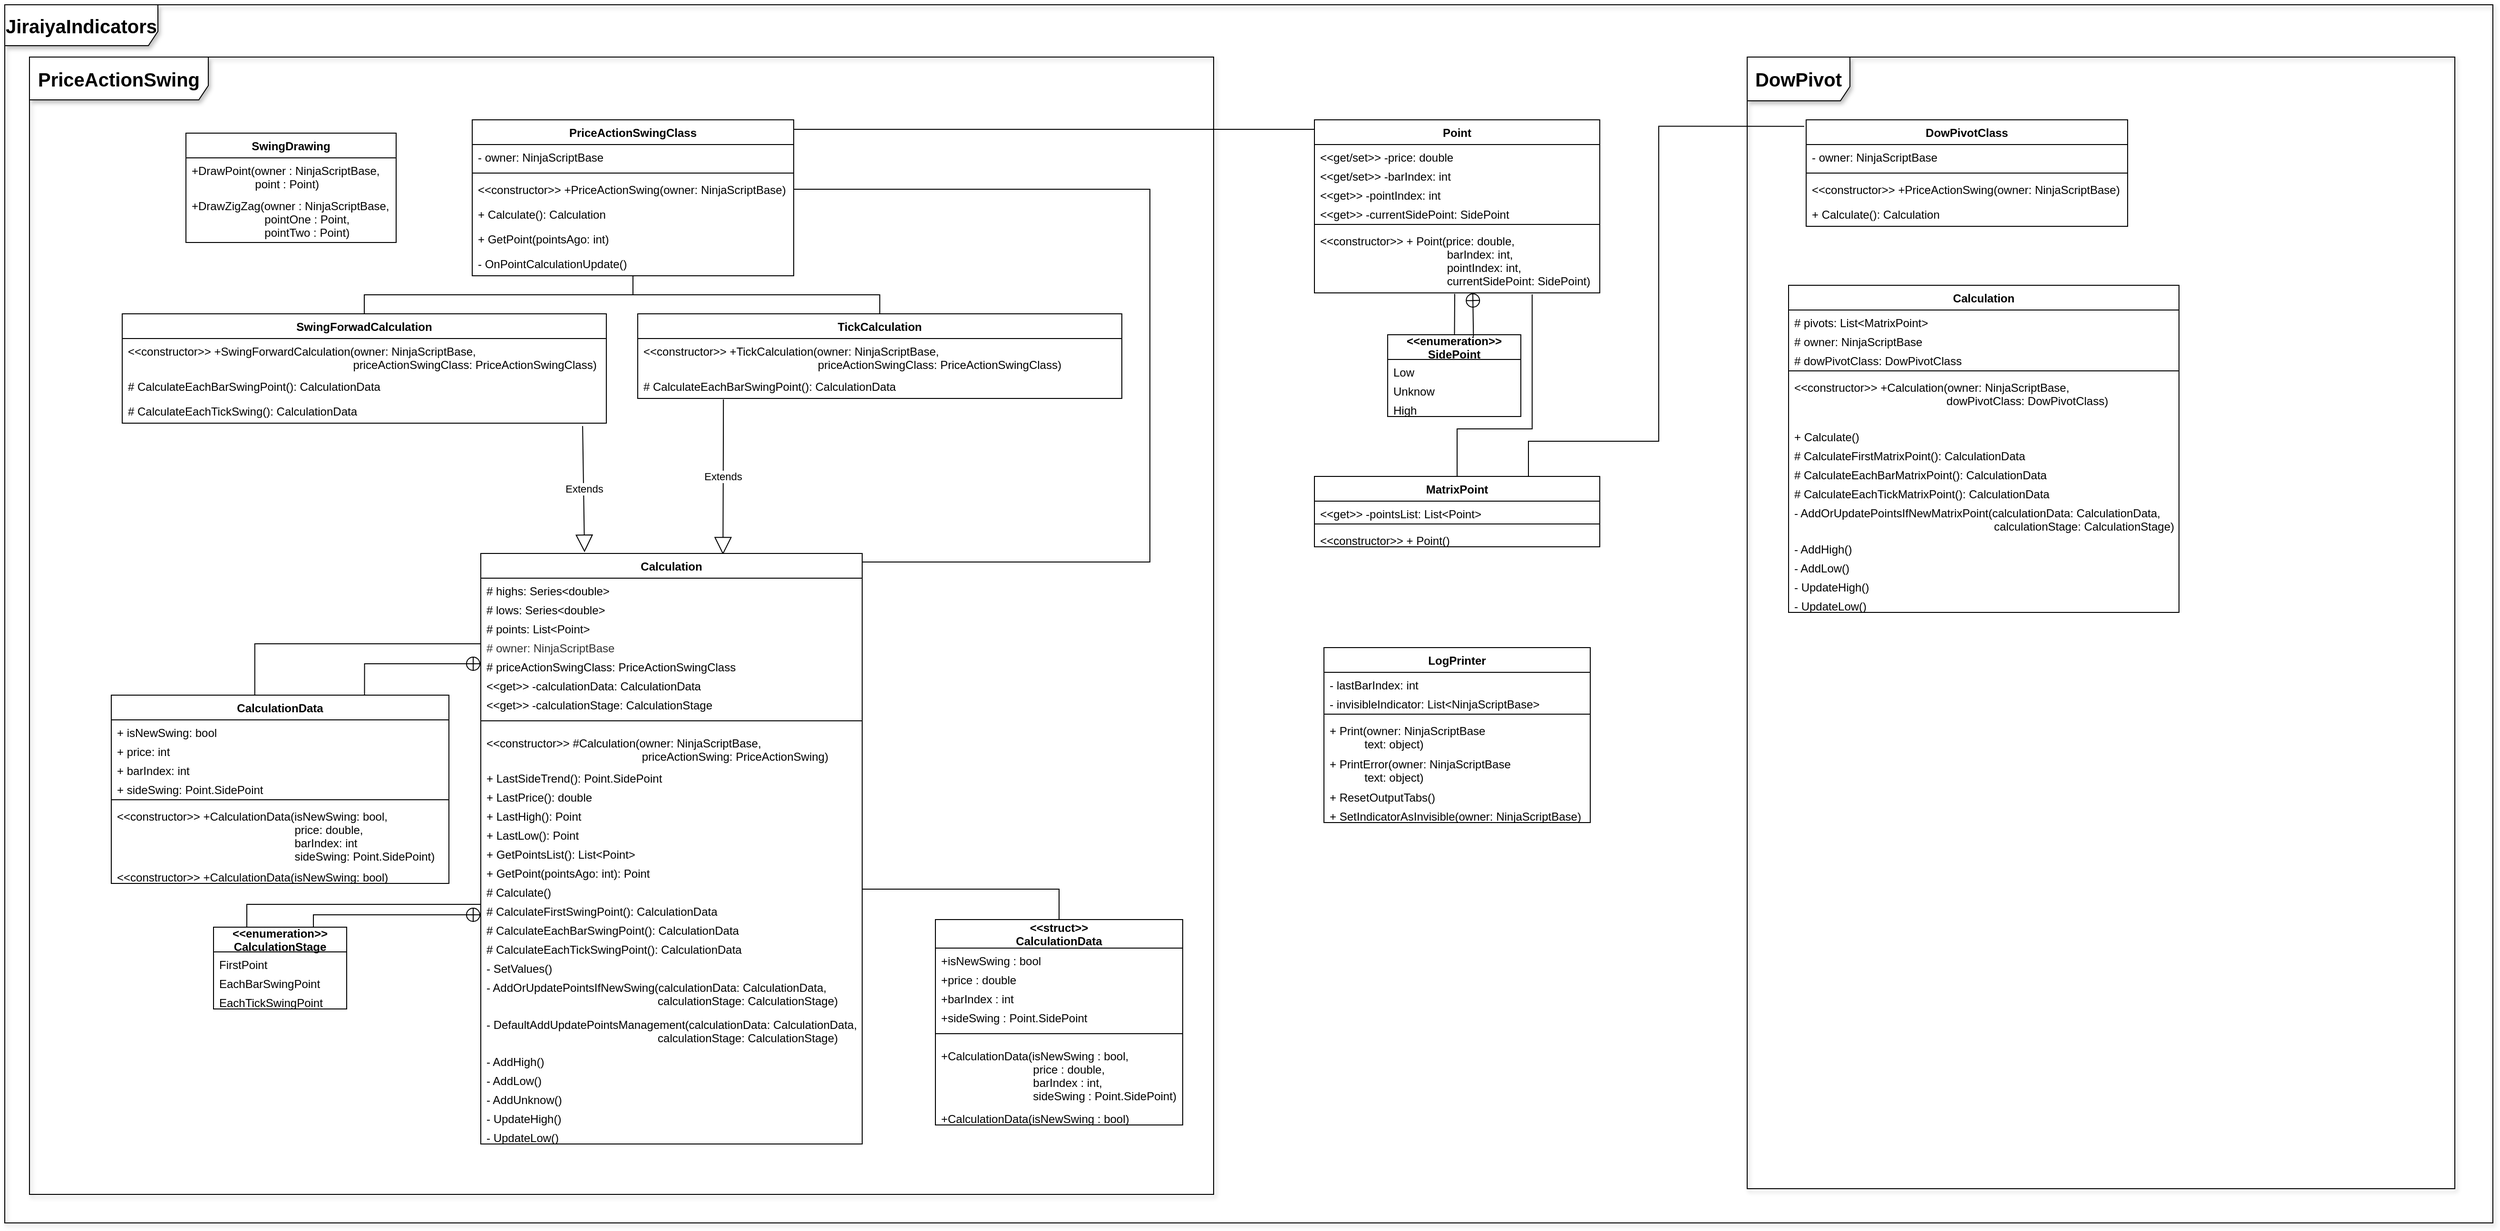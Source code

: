 <mxfile version="12.9.6" type="github">
  <diagram id="Fy2HfYQQaQ6EMwLZordq" name="Page-1">
    <mxGraphModel dx="1822" dy="1162" grid="0" gridSize="10" guides="1" tooltips="1" connect="1" arrows="1" fold="1" page="0" pageScale="1" pageWidth="1654" pageHeight="1169" background="none" math="0" shadow="0">
      <root>
        <mxCell id="0" />
        <mxCell id="1" parent="0" />
        <mxCell id="uoMERZnr7zpO_wiibmVZ-2" value="&lt;font style=&quot;font-size: 20px&quot;&gt;JiraiyaIndicators&lt;/font&gt;" style="shape=umlFrame;whiteSpace=wrap;html=1;startSize=30;width=161;height=43;fontStyle=1;treeFolding=0;shadow=1;" parent="1" vertex="1">
          <mxGeometry x="-276" y="-12" width="2616" height="1281" as="geometry" />
        </mxCell>
        <mxCell id="O_61zwk5EEJ6vkBen8N2-33" value="&lt;font style=&quot;font-size: 20px&quot;&gt;&lt;b&gt;DowPivot&lt;/b&gt;&lt;/font&gt;" style="shape=umlFrame;whiteSpace=wrap;html=1;startSize=30;width=108;height=46;shadow=1;" parent="1" vertex="1">
          <mxGeometry x="1556" y="43" width="744" height="1190" as="geometry" />
        </mxCell>
        <mxCell id="uoMERZnr7zpO_wiibmVZ-1" value="&lt;font style=&quot;font-size: 20px&quot;&gt;&lt;b&gt;PriceActionSwing&lt;/b&gt;&lt;/font&gt;" style="shape=umlFrame;whiteSpace=wrap;html=1;startSize=30;width=188;height=45;strokeWidth=1;shadow=1;" parent="1" vertex="1">
          <mxGeometry x="-250" y="43" width="1245" height="1196" as="geometry" />
        </mxCell>
        <mxCell id="oVfhNXQn3vao5zob85Lq-34" value="" style="rounded=0;orthogonalLoop=1;jettySize=auto;html=1;fontSize=12;endArrow=none;endFill=0;" parent="1" target="7CBWycC-ObVPVQWf6ARU-30" edge="1">
          <mxGeometry relative="1" as="geometry">
            <mxPoint x="1249.52" y="332.032" as="targetPoint" />
            <mxPoint x="1248.5" y="292" as="sourcePoint" />
          </mxGeometry>
        </mxCell>
        <mxCell id="SqsRjnLHIsqS0qZh4drD-19" style="edgeStyle=orthogonalEdgeStyle;rounded=0;orthogonalLoop=1;jettySize=auto;html=1;endArrow=none;endFill=0;" parent="1" source="oVfhNXQn3vao5zob85Lq-77" target="SqsRjnLHIsqS0qZh4drD-10" edge="1">
          <mxGeometry relative="1" as="geometry" />
        </mxCell>
        <mxCell id="SqsRjnLHIsqS0qZh4drD-20" style="edgeStyle=orthogonalEdgeStyle;rounded=0;orthogonalLoop=1;jettySize=auto;html=1;endArrow=none;endFill=0;" parent="1" source="oVfhNXQn3vao5zob85Lq-77" target="SqsRjnLHIsqS0qZh4drD-1" edge="1">
          <mxGeometry relative="1" as="geometry" />
        </mxCell>
        <mxCell id="SqsRjnLHIsqS0qZh4drD-30" style="edgeStyle=orthogonalEdgeStyle;rounded=0;orthogonalLoop=1;jettySize=auto;html=1;entryX=0.25;entryY=0;entryDx=0;entryDy=0;endArrow=none;endFill=0;" parent="1" source="7CBWycC-ObVPVQWf6ARU-38" target="oVfhNXQn3vao5zob85Lq-16" edge="1">
          <mxGeometry relative="1" as="geometry">
            <mxPoint x="352" y="1031" as="targetPoint" />
            <Array as="points">
              <mxPoint x="-21" y="934" />
            </Array>
          </mxGeometry>
        </mxCell>
        <mxCell id="SqsRjnLHIsqS0qZh4drD-32" style="edgeStyle=orthogonalEdgeStyle;rounded=0;orthogonalLoop=1;jettySize=auto;html=1;entryX=0.425;entryY=-0.001;entryDx=0;entryDy=0;entryPerimeter=0;endArrow=none;endFill=0;" parent="1" source="7CBWycC-ObVPVQWf6ARU-38" target="oVfhNXQn3vao5zob85Lq-21" edge="1">
          <mxGeometry relative="1" as="geometry">
            <Array as="points">
              <mxPoint x="-13" y="660" />
            </Array>
          </mxGeometry>
        </mxCell>
        <mxCell id="fPNTmjn9pd60Ij1Y-FJk-20" style="edgeStyle=orthogonalEdgeStyle;rounded=0;orthogonalLoop=1;jettySize=auto;html=1;exitX=0.75;exitY=0;exitDx=0;exitDy=0;entryX=1;entryY=0.5;entryDx=0;entryDy=0;startSize=30;endArrow=none;endFill=0;" parent="1" source="7CBWycC-ObVPVQWf6ARU-38" target="oVfhNXQn3vao5zob85Lq-80" edge="1">
          <mxGeometry relative="1" as="geometry">
            <Array as="points">
              <mxPoint x="525" y="574" />
              <mxPoint x="928" y="574" />
              <mxPoint x="928" y="182" />
            </Array>
          </mxGeometry>
        </mxCell>
        <mxCell id="fPNTmjn9pd60Ij1Y-FJk-3" style="edgeStyle=orthogonalEdgeStyle;rounded=0;orthogonalLoop=1;jettySize=auto;html=1;exitX=0.75;exitY=0;exitDx=0;exitDy=0;endArrow=circlePlus;endFill=0;" parent="1" source="oVfhNXQn3vao5zob85Lq-16" target="7CBWycC-ObVPVQWf6ARU-38" edge="1">
          <mxGeometry relative="1" as="geometry">
            <Array as="points">
              <mxPoint x="49" y="945" />
            </Array>
          </mxGeometry>
        </mxCell>
        <mxCell id="SqsRjnLHIsqS0qZh4drD-40" value="Extends" style="endArrow=block;endSize=16;endFill=0;html=1;entryX=0.272;entryY=-0.002;entryDx=0;entryDy=0;entryPerimeter=0;exitX=0.951;exitY=1.115;exitDx=0;exitDy=0;exitPerimeter=0;" parent="1" source="SqsRjnLHIsqS0qZh4drD-5" target="7CBWycC-ObVPVQWf6ARU-38" edge="1">
          <mxGeometry width="160" relative="1" as="geometry">
            <mxPoint x="301.5" y="421" as="sourcePoint" />
            <mxPoint x="461.5" y="421" as="targetPoint" />
            <Array as="points" />
          </mxGeometry>
        </mxCell>
        <mxCell id="SqsRjnLHIsqS0qZh4drD-41" value="Extends" style="endArrow=block;endSize=16;endFill=0;html=1;entryX=0.635;entryY=0.002;entryDx=0;entryDy=0;entryPerimeter=0;exitX=0.177;exitY=1.038;exitDx=0;exitDy=0;exitPerimeter=0;" parent="1" source="SqsRjnLHIsqS0qZh4drD-12" target="7CBWycC-ObVPVQWf6ARU-38" edge="1">
          <mxGeometry width="160" relative="1" as="geometry">
            <mxPoint x="479.5" y="418" as="sourcePoint" />
            <mxPoint x="462.5" y="539.912" as="targetPoint" />
            <Array as="points">
              <mxPoint x="479.5" y="448" />
            </Array>
          </mxGeometry>
        </mxCell>
        <mxCell id="fPNTmjn9pd60Ij1Y-FJk-2" style="edgeStyle=none;rounded=0;orthogonalLoop=1;jettySize=auto;html=1;endArrow=circlePlus;endFill=0;exitX=0.644;exitY=0.02;exitDx=0;exitDy=0;exitPerimeter=0;" parent="1" source="7CBWycC-ObVPVQWf6ARU-30" edge="1">
          <mxGeometry relative="1" as="geometry">
            <mxPoint x="1268.56" y="331" as="sourcePoint" />
            <mxPoint x="1267.5" y="291" as="targetPoint" />
            <Array as="points" />
          </mxGeometry>
        </mxCell>
        <mxCell id="7CBWycC-ObVPVQWf6ARU-30" value="&lt;&lt;enumeration&gt;&gt;&#xa;SidePoint" style="swimlane;fontStyle=1;childLayout=stackLayout;horizontal=1;startSize=26;fillColor=none;horizontalStack=0;resizeParent=1;resizeParentMax=0;resizeLast=0;collapsible=1;marginBottom=0;fontSize=12;" parent="1" vertex="1">
          <mxGeometry x="1178" y="335" width="140" height="86" as="geometry" />
        </mxCell>
        <mxCell id="7CBWycC-ObVPVQWf6ARU-32" value="Low" style="text;strokeColor=none;fillColor=none;align=left;verticalAlign=top;spacingLeft=4;spacingRight=4;overflow=hidden;rotatable=0;points=[[0,0.5],[1,0.5]];portConstraint=eastwest;" parent="7CBWycC-ObVPVQWf6ARU-30" vertex="1">
          <mxGeometry y="26" width="140" height="20" as="geometry" />
        </mxCell>
        <mxCell id="7CBWycC-ObVPVQWf6ARU-33" value="Unknow" style="text;strokeColor=none;fillColor=none;align=left;verticalAlign=top;spacingLeft=4;spacingRight=4;overflow=hidden;rotatable=0;points=[[0,0.5],[1,0.5]];portConstraint=eastwest;" parent="7CBWycC-ObVPVQWf6ARU-30" vertex="1">
          <mxGeometry y="46" width="140" height="20" as="geometry" />
        </mxCell>
        <mxCell id="7CBWycC-ObVPVQWf6ARU-31" value="High" style="text;strokeColor=none;fillColor=none;align=left;verticalAlign=top;spacingLeft=4;spacingRight=4;overflow=hidden;rotatable=0;points=[[0,0.5],[1,0.5]];portConstraint=eastwest;" parent="7CBWycC-ObVPVQWf6ARU-30" vertex="1">
          <mxGeometry y="66" width="140" height="20" as="geometry" />
        </mxCell>
        <mxCell id="7CBWycC-ObVPVQWf6ARU-15" value="Point" style="swimlane;fontStyle=1;childLayout=stackLayout;horizontal=1;startSize=26;fillColor=none;horizontalStack=0;resizeParent=1;resizeParentMax=0;resizeLast=0;collapsible=1;marginBottom=0;fontSize=12;" parent="1" vertex="1">
          <mxGeometry x="1101" y="109" width="300" height="182" as="geometry" />
        </mxCell>
        <mxCell id="7CBWycC-ObVPVQWf6ARU-16" value="&lt;&lt;get/set&gt;&gt; -price: double" style="text;strokeColor=none;fillColor=none;align=left;verticalAlign=top;spacingLeft=4;spacingRight=4;overflow=hidden;rotatable=0;points=[[0,0.5],[1,0.5]];portConstraint=eastwest;" parent="7CBWycC-ObVPVQWf6ARU-15" vertex="1">
          <mxGeometry y="26" width="300" height="20" as="geometry" />
        </mxCell>
        <mxCell id="7CBWycC-ObVPVQWf6ARU-19" value="&lt;&lt;get/set&gt;&gt; -barIndex: int" style="text;strokeColor=none;fillColor=none;align=left;verticalAlign=top;spacingLeft=4;spacingRight=4;overflow=hidden;rotatable=0;points=[[0,0.5],[1,0.5]];portConstraint=eastwest;" parent="7CBWycC-ObVPVQWf6ARU-15" vertex="1">
          <mxGeometry y="46" width="300" height="20" as="geometry" />
        </mxCell>
        <mxCell id="7CBWycC-ObVPVQWf6ARU-20" value="&lt;&lt;get&gt;&gt; -pointIndex: int" style="text;strokeColor=none;fillColor=none;align=left;verticalAlign=top;spacingLeft=4;spacingRight=4;overflow=hidden;rotatable=0;points=[[0,0.5],[1,0.5]];portConstraint=eastwest;" parent="7CBWycC-ObVPVQWf6ARU-15" vertex="1">
          <mxGeometry y="66" width="300" height="20" as="geometry" />
        </mxCell>
        <mxCell id="7CBWycC-ObVPVQWf6ARU-21" value="&lt;&lt;get&gt;&gt; -currentSidePoint: SidePoint" style="text;strokeColor=none;fillColor=none;align=left;verticalAlign=top;spacingLeft=4;spacingRight=4;overflow=hidden;rotatable=0;points=[[0,0.5],[1,0.5]];portConstraint=eastwest;" parent="7CBWycC-ObVPVQWf6ARU-15" vertex="1">
          <mxGeometry y="86" width="300" height="20" as="geometry" />
        </mxCell>
        <mxCell id="7CBWycC-ObVPVQWf6ARU-24" value="" style="line;strokeWidth=1;fillColor=none;align=left;verticalAlign=middle;spacingTop=-1;spacingLeft=3;spacingRight=3;rotatable=0;labelPosition=right;points=[];portConstraint=eastwest;fontSize=16;" parent="7CBWycC-ObVPVQWf6ARU-15" vertex="1">
          <mxGeometry y="106" width="300" height="8" as="geometry" />
        </mxCell>
        <mxCell id="7CBWycC-ObVPVQWf6ARU-29" value="&lt;&lt;constructor&gt;&gt; + Point(price: double, &#xa;                                        barIndex: int, &#xa;                                        pointIndex: int, &#xa;                                        currentSidePoint: SidePoint)" style="text;strokeColor=none;fillColor=none;align=left;verticalAlign=top;spacingLeft=4;spacingRight=4;overflow=hidden;rotatable=0;points=[[0,0.5],[1,0.5]];portConstraint=eastwest;fontSize=12;" parent="7CBWycC-ObVPVQWf6ARU-15" vertex="1">
          <mxGeometry y="114" width="300" height="68" as="geometry" />
        </mxCell>
        <mxCell id="O_61zwk5EEJ6vkBen8N2-21" value="DowPivotClass" style="swimlane;fontStyle=1;align=center;verticalAlign=top;childLayout=stackLayout;horizontal=1;startSize=26;horizontalStack=0;resizeParent=1;resizeParentMax=0;resizeLast=0;collapsible=1;marginBottom=0;fontSize=12;" parent="1" vertex="1">
          <mxGeometry x="1618" y="109" width="338" height="112" as="geometry" />
        </mxCell>
        <mxCell id="O_61zwk5EEJ6vkBen8N2-22" value="- owner: NinjaScriptBase" style="text;strokeColor=none;fillColor=none;align=left;verticalAlign=top;spacingLeft=4;spacingRight=4;overflow=hidden;rotatable=0;points=[[0,0.5],[1,0.5]];portConstraint=eastwest;" parent="O_61zwk5EEJ6vkBen8N2-21" vertex="1">
          <mxGeometry y="26" width="338" height="26" as="geometry" />
        </mxCell>
        <mxCell id="O_61zwk5EEJ6vkBen8N2-23" value="" style="line;strokeWidth=1;fillColor=none;align=left;verticalAlign=middle;spacingTop=-1;spacingLeft=3;spacingRight=3;rotatable=0;labelPosition=right;points=[];portConstraint=eastwest;" parent="O_61zwk5EEJ6vkBen8N2-21" vertex="1">
          <mxGeometry y="52" width="338" height="8" as="geometry" />
        </mxCell>
        <mxCell id="O_61zwk5EEJ6vkBen8N2-24" value="&lt;&lt;constructor&gt;&gt; +PriceActionSwing(owner: NinjaScriptBase)" style="text;strokeColor=none;fillColor=none;align=left;verticalAlign=top;spacingLeft=4;spacingRight=4;overflow=hidden;rotatable=0;points=[[0,0.5],[1,0.5]];portConstraint=eastwest;" parent="O_61zwk5EEJ6vkBen8N2-21" vertex="1">
          <mxGeometry y="60" width="338" height="26" as="geometry" />
        </mxCell>
        <mxCell id="O_61zwk5EEJ6vkBen8N2-25" value="+ Calculate(): Calculation" style="text;strokeColor=none;fillColor=none;align=left;verticalAlign=top;spacingLeft=4;spacingRight=4;overflow=hidden;rotatable=0;points=[[0,0.5],[1,0.5]];portConstraint=eastwest;" parent="O_61zwk5EEJ6vkBen8N2-21" vertex="1">
          <mxGeometry y="86" width="338" height="26" as="geometry" />
        </mxCell>
        <mxCell id="fPNTmjn9pd60Ij1Y-FJk-21" style="edgeStyle=orthogonalEdgeStyle;rounded=0;orthogonalLoop=1;jettySize=auto;html=1;exitX=0;exitY=0.5;exitDx=0;exitDy=0;entryX=1;entryY=0.5;entryDx=0;entryDy=0;startSize=30;endArrow=none;endFill=0;" parent="1" source="7CBWycC-ObVPVQWf6ARU-16" target="oVfhNXQn3vao5zob85Lq-86" edge="1">
          <mxGeometry relative="1" as="geometry">
            <Array as="points">
              <mxPoint x="553" y="119" />
            </Array>
          </mxGeometry>
        </mxCell>
        <mxCell id="fPNTmjn9pd60Ij1Y-FJk-15" style="edgeStyle=orthogonalEdgeStyle;rounded=0;orthogonalLoop=1;jettySize=auto;html=1;exitX=0.5;exitY=0;exitDx=0;exitDy=0;entryX=1;entryY=0.5;entryDx=0;entryDy=0;startSize=30;endArrow=none;endFill=0;" parent="1" source="fPNTmjn9pd60Ij1Y-FJk-4" target="7CBWycC-ObVPVQWf6ARU-49" edge="1">
          <mxGeometry relative="1" as="geometry">
            <Array as="points">
              <mxPoint x="833" y="918" />
            </Array>
          </mxGeometry>
        </mxCell>
        <mxCell id="fPNTmjn9pd60Ij1Y-FJk-16" value="SwingDrawing" style="swimlane;fontStyle=1;childLayout=stackLayout;horizontal=1;startSize=26;fillColor=none;horizontalStack=0;resizeParent=1;resizeParentMax=0;resizeLast=0;collapsible=1;marginBottom=0;" parent="1" vertex="1">
          <mxGeometry x="-85.5" y="123" width="221" height="115" as="geometry" />
        </mxCell>
        <mxCell id="fPNTmjn9pd60Ij1Y-FJk-17" value="+DrawPoint(owner : NinjaScriptBase,&#xa;                    point : Point)" style="text;strokeColor=none;fillColor=none;align=left;verticalAlign=top;spacingLeft=4;spacingRight=4;overflow=hidden;rotatable=0;points=[[0,0.5],[1,0.5]];portConstraint=eastwest;" parent="fPNTmjn9pd60Ij1Y-FJk-16" vertex="1">
          <mxGeometry y="26" width="221" height="37" as="geometry" />
        </mxCell>
        <mxCell id="fPNTmjn9pd60Ij1Y-FJk-18" value="+DrawZigZag(owner : NinjaScriptBase, &#xa;                       pointOne : Point, &#xa;                       pointTwo : Point)" style="text;strokeColor=none;fillColor=none;align=left;verticalAlign=top;spacingLeft=4;spacingRight=4;overflow=hidden;rotatable=0;points=[[0,0.5],[1,0.5]];portConstraint=eastwest;" parent="fPNTmjn9pd60Ij1Y-FJk-16" vertex="1">
          <mxGeometry y="63" width="221" height="52" as="geometry" />
        </mxCell>
        <mxCell id="oVfhNXQn3vao5zob85Lq-77" value="PriceActionSwingClass" style="swimlane;fontStyle=1;align=center;verticalAlign=top;childLayout=stackLayout;horizontal=1;startSize=26;horizontalStack=0;resizeParent=1;resizeParentMax=0;resizeLast=0;collapsible=1;marginBottom=0;fontSize=12;" parent="1" vertex="1">
          <mxGeometry x="215.5" y="109" width="338" height="164" as="geometry" />
        </mxCell>
        <mxCell id="oVfhNXQn3vao5zob85Lq-86" value="- owner: NinjaScriptBase" style="text;strokeColor=none;fillColor=none;align=left;verticalAlign=top;spacingLeft=4;spacingRight=4;overflow=hidden;rotatable=0;points=[[0,0.5],[1,0.5]];portConstraint=eastwest;" parent="oVfhNXQn3vao5zob85Lq-77" vertex="1">
          <mxGeometry y="26" width="338" height="26" as="geometry" />
        </mxCell>
        <mxCell id="oVfhNXQn3vao5zob85Lq-79" value="" style="line;strokeWidth=1;fillColor=none;align=left;verticalAlign=middle;spacingTop=-1;spacingLeft=3;spacingRight=3;rotatable=0;labelPosition=right;points=[];portConstraint=eastwest;" parent="oVfhNXQn3vao5zob85Lq-77" vertex="1">
          <mxGeometry y="52" width="338" height="8" as="geometry" />
        </mxCell>
        <mxCell id="oVfhNXQn3vao5zob85Lq-80" value="&lt;&lt;constructor&gt;&gt; +PriceActionSwing(owner: NinjaScriptBase)" style="text;strokeColor=none;fillColor=none;align=left;verticalAlign=top;spacingLeft=4;spacingRight=4;overflow=hidden;rotatable=0;points=[[0,0.5],[1,0.5]];portConstraint=eastwest;" parent="oVfhNXQn3vao5zob85Lq-77" vertex="1">
          <mxGeometry y="60" width="338" height="26" as="geometry" />
        </mxCell>
        <mxCell id="oVfhNXQn3vao5zob85Lq-82" value="+ Calculate(): Calculation" style="text;strokeColor=none;fillColor=none;align=left;verticalAlign=top;spacingLeft=4;spacingRight=4;overflow=hidden;rotatable=0;points=[[0,0.5],[1,0.5]];portConstraint=eastwest;" parent="oVfhNXQn3vao5zob85Lq-77" vertex="1">
          <mxGeometry y="86" width="338" height="26" as="geometry" />
        </mxCell>
        <mxCell id="oVfhNXQn3vao5zob85Lq-84" value="+ GetPoint(pointsAgo: int)" style="text;strokeColor=none;fillColor=none;align=left;verticalAlign=top;spacingLeft=4;spacingRight=4;overflow=hidden;rotatable=0;points=[[0,0.5],[1,0.5]];portConstraint=eastwest;" parent="oVfhNXQn3vao5zob85Lq-77" vertex="1">
          <mxGeometry y="112" width="338" height="26" as="geometry" />
        </mxCell>
        <mxCell id="oVfhNXQn3vao5zob85Lq-83" value="- OnPointCalculationUpdate()" style="text;strokeColor=none;fillColor=none;align=left;verticalAlign=top;spacingLeft=4;spacingRight=4;overflow=hidden;rotatable=0;points=[[0,0.5],[1,0.5]];portConstraint=eastwest;" parent="oVfhNXQn3vao5zob85Lq-77" vertex="1">
          <mxGeometry y="138" width="338" height="26" as="geometry" />
        </mxCell>
        <mxCell id="SqsRjnLHIsqS0qZh4drD-10" value="TickCalculation" style="swimlane;fontStyle=1;align=center;verticalAlign=top;childLayout=stackLayout;horizontal=1;startSize=26;horizontalStack=0;resizeParent=1;resizeParentMax=0;resizeLast=0;collapsible=1;marginBottom=0;" parent="1" vertex="1">
          <mxGeometry x="389.5" y="313" width="509" height="89" as="geometry" />
        </mxCell>
        <mxCell id="SqsRjnLHIsqS0qZh4drD-11" value="&lt;&lt;constructor&gt;&gt; +TickCalculation(owner: NinjaScriptBase,&#xa;                                                       priceActionSwingClass: PriceActionSwingClass)" style="text;strokeColor=none;fillColor=none;align=left;verticalAlign=top;spacingLeft=4;spacingRight=4;overflow=hidden;rotatable=0;points=[[0,0.5],[1,0.5]];portConstraint=eastwest;" parent="SqsRjnLHIsqS0qZh4drD-10" vertex="1">
          <mxGeometry y="26" width="509" height="37" as="geometry" />
        </mxCell>
        <mxCell id="SqsRjnLHIsqS0qZh4drD-12" value="# CalculateEachBarSwingPoint(): CalculationData" style="text;strokeColor=none;fillColor=none;align=left;verticalAlign=top;spacingLeft=4;spacingRight=4;overflow=hidden;rotatable=0;points=[[0,0.5],[1,0.5]];portConstraint=eastwest;" parent="SqsRjnLHIsqS0qZh4drD-10" vertex="1">
          <mxGeometry y="63" width="509" height="26" as="geometry" />
        </mxCell>
        <mxCell id="SqsRjnLHIsqS0qZh4drD-1" value="SwingForwadCalculation" style="swimlane;fontStyle=1;align=center;verticalAlign=top;childLayout=stackLayout;horizontal=1;startSize=26;horizontalStack=0;resizeParent=1;resizeParentMax=0;resizeLast=0;collapsible=1;marginBottom=0;" parent="1" vertex="1">
          <mxGeometry x="-152.5" y="313" width="509" height="115" as="geometry" />
        </mxCell>
        <mxCell id="SqsRjnLHIsqS0qZh4drD-4" value="&lt;&lt;constructor&gt;&gt; +SwingForwardCalculation(owner: NinjaScriptBase,&#xa;                                                                       priceActionSwingClass: PriceActionSwingClass)" style="text;strokeColor=none;fillColor=none;align=left;verticalAlign=top;spacingLeft=4;spacingRight=4;overflow=hidden;rotatable=0;points=[[0,0.5],[1,0.5]];portConstraint=eastwest;" parent="SqsRjnLHIsqS0qZh4drD-1" vertex="1">
          <mxGeometry y="26" width="509" height="37" as="geometry" />
        </mxCell>
        <mxCell id="SqsRjnLHIsqS0qZh4drD-6" value="# CalculateEachBarSwingPoint(): CalculationData" style="text;strokeColor=none;fillColor=none;align=left;verticalAlign=top;spacingLeft=4;spacingRight=4;overflow=hidden;rotatable=0;points=[[0,0.5],[1,0.5]];portConstraint=eastwest;" parent="SqsRjnLHIsqS0qZh4drD-1" vertex="1">
          <mxGeometry y="63" width="509" height="26" as="geometry" />
        </mxCell>
        <mxCell id="SqsRjnLHIsqS0qZh4drD-5" value="# CalculateEachTickSwing(): CalculationData" style="text;strokeColor=none;fillColor=none;align=left;verticalAlign=top;spacingLeft=4;spacingRight=4;overflow=hidden;rotatable=0;points=[[0,0.5],[1,0.5]];portConstraint=eastwest;" parent="SqsRjnLHIsqS0qZh4drD-1" vertex="1">
          <mxGeometry y="89" width="509" height="26" as="geometry" />
        </mxCell>
        <mxCell id="7CBWycC-ObVPVQWf6ARU-38" value="Calculation&#xa;" style="swimlane;fontStyle=1;align=center;verticalAlign=top;childLayout=stackLayout;horizontal=1;startSize=26;horizontalStack=0;resizeParent=1;resizeParentMax=0;resizeLast=0;collapsible=1;marginBottom=0;fontSize=12;" parent="1" vertex="1">
          <mxGeometry x="224.5" y="565" width="401" height="621" as="geometry">
            <mxRectangle x="50" y="79" width="92" height="26" as="alternateBounds" />
          </mxGeometry>
        </mxCell>
        <mxCell id="7CBWycC-ObVPVQWf6ARU-39" value="# highs: Series&lt;double&gt;" style="text;strokeColor=none;fillColor=none;align=left;verticalAlign=top;spacingLeft=4;spacingRight=4;overflow=hidden;rotatable=0;points=[[0,0.5],[1,0.5]];portConstraint=eastwest;" parent="7CBWycC-ObVPVQWf6ARU-38" vertex="1">
          <mxGeometry y="26" width="401" height="20" as="geometry" />
        </mxCell>
        <mxCell id="7CBWycC-ObVPVQWf6ARU-42" value="# lows: Series&lt;double&gt;" style="text;strokeColor=none;fillColor=none;align=left;verticalAlign=top;spacingLeft=4;spacingRight=4;overflow=hidden;rotatable=0;points=[[0,0.5],[1,0.5]];portConstraint=eastwest;" parent="7CBWycC-ObVPVQWf6ARU-38" vertex="1">
          <mxGeometry y="46" width="401" height="20" as="geometry" />
        </mxCell>
        <mxCell id="oVfhNXQn3vao5zob85Lq-101" value="# points: List&lt;Point&gt;" style="text;strokeColor=none;fillColor=none;align=left;verticalAlign=top;spacingLeft=4;spacingRight=4;overflow=hidden;rotatable=0;points=[[0,0.5],[1,0.5]];portConstraint=eastwest;" parent="7CBWycC-ObVPVQWf6ARU-38" vertex="1">
          <mxGeometry y="66" width="401" height="20" as="geometry" />
        </mxCell>
        <mxCell id="7CBWycC-ObVPVQWf6ARU-45" value="# owner: NinjaScriptBase" style="text;strokeColor=none;fillColor=none;align=left;verticalAlign=top;spacingLeft=4;spacingRight=4;overflow=hidden;rotatable=0;points=[[0,0.5],[1,0.5]];portConstraint=eastwest;labelBackgroundColor=none;labelBorderColor=none;rounded=0;shadow=0;comic=0;glass=0;container=0;fontColor=#333333;gradientColor=none;" parent="7CBWycC-ObVPVQWf6ARU-38" vertex="1">
          <mxGeometry y="86" width="401" height="20" as="geometry" />
        </mxCell>
        <mxCell id="7CBWycC-ObVPVQWf6ARU-47" value="# priceActionSwingClass: PriceActionSwingClass" style="text;strokeColor=none;fillColor=none;align=left;verticalAlign=top;spacingLeft=4;spacingRight=4;overflow=hidden;rotatable=0;points=[[0,0.5],[1,0.5]];portConstraint=eastwest;" parent="7CBWycC-ObVPVQWf6ARU-38" vertex="1">
          <mxGeometry y="106" width="401" height="20" as="geometry" />
        </mxCell>
        <mxCell id="2YiGUF-b4CgSfO-UEsBh-3" value="&lt;&lt;get&gt;&gt; -calculationData: CalculationData" style="text;strokeColor=none;fillColor=none;align=left;verticalAlign=top;spacingLeft=4;spacingRight=4;overflow=hidden;rotatable=0;points=[[0,0.5],[1,0.5]];portConstraint=eastwest;" parent="7CBWycC-ObVPVQWf6ARU-38" vertex="1">
          <mxGeometry y="126" width="401" height="20" as="geometry" />
        </mxCell>
        <mxCell id="2YiGUF-b4CgSfO-UEsBh-1" value="&lt;&lt;get&gt;&gt; -calculationStage: CalculationStage" style="text;strokeColor=none;fillColor=none;align=left;verticalAlign=top;spacingLeft=4;spacingRight=4;overflow=hidden;rotatable=0;points=[[0,0.5],[1,0.5]];portConstraint=eastwest;" parent="7CBWycC-ObVPVQWf6ARU-38" vertex="1">
          <mxGeometry y="146" width="401" height="20" as="geometry" />
        </mxCell>
        <mxCell id="7CBWycC-ObVPVQWf6ARU-40" value="" style="line;strokeWidth=1;fillColor=none;align=left;verticalAlign=middle;spacingTop=-1;spacingLeft=3;spacingRight=3;rotatable=0;labelPosition=right;points=[];portConstraint=eastwest;" parent="7CBWycC-ObVPVQWf6ARU-38" vertex="1">
          <mxGeometry y="166" width="401" height="20" as="geometry" />
        </mxCell>
        <mxCell id="7CBWycC-ObVPVQWf6ARU-41" value="&lt;&lt;constructor&gt;&gt; #Calculation(owner: NinjaScriptBase,&#xa;                                                 priceActionSwing: PriceActionSwing)" style="text;strokeColor=none;fillColor=none;align=left;verticalAlign=top;spacingLeft=4;spacingRight=4;overflow=hidden;rotatable=0;points=[[0,0.5],[1,0.5]];portConstraint=eastwest;" parent="7CBWycC-ObVPVQWf6ARU-38" vertex="1">
          <mxGeometry y="186" width="401" height="37" as="geometry" />
        </mxCell>
        <mxCell id="7CBWycC-ObVPVQWf6ARU-50" value="+ LastSideTrend(): Point.SidePoint" style="text;strokeColor=none;fillColor=none;align=left;verticalAlign=top;spacingLeft=4;spacingRight=4;overflow=hidden;rotatable=0;points=[[0,0.5],[1,0.5]];portConstraint=eastwest;" parent="7CBWycC-ObVPVQWf6ARU-38" vertex="1">
          <mxGeometry y="223" width="401" height="20" as="geometry" />
        </mxCell>
        <mxCell id="7CBWycC-ObVPVQWf6ARU-52" value="+ LastPrice(): double" style="text;strokeColor=none;fillColor=none;align=left;verticalAlign=top;spacingLeft=4;spacingRight=4;overflow=hidden;rotatable=0;points=[[0,0.5],[1,0.5]];portConstraint=eastwest;" parent="7CBWycC-ObVPVQWf6ARU-38" vertex="1">
          <mxGeometry y="243" width="401" height="20" as="geometry" />
        </mxCell>
        <mxCell id="7CBWycC-ObVPVQWf6ARU-53" value="+ LastHigh(): Point" style="text;strokeColor=none;fillColor=none;align=left;verticalAlign=top;spacingLeft=4;spacingRight=4;overflow=hidden;rotatable=0;points=[[0,0.5],[1,0.5]];portConstraint=eastwest;" parent="7CBWycC-ObVPVQWf6ARU-38" vertex="1">
          <mxGeometry y="263" width="401" height="20" as="geometry" />
        </mxCell>
        <mxCell id="7CBWycC-ObVPVQWf6ARU-54" value="+ LastLow(): Point" style="text;strokeColor=none;fillColor=none;align=left;verticalAlign=top;spacingLeft=4;spacingRight=4;overflow=hidden;rotatable=0;points=[[0,0.5],[1,0.5]];portConstraint=eastwest;" parent="7CBWycC-ObVPVQWf6ARU-38" vertex="1">
          <mxGeometry y="283" width="401" height="20" as="geometry" />
        </mxCell>
        <mxCell id="7CBWycC-ObVPVQWf6ARU-55" value="+ GetPointsList(): List&lt;Point&gt;" style="text;strokeColor=none;fillColor=none;align=left;verticalAlign=top;spacingLeft=4;spacingRight=4;overflow=hidden;rotatable=0;points=[[0,0.5],[1,0.5]];portConstraint=eastwest;" parent="7CBWycC-ObVPVQWf6ARU-38" vertex="1">
          <mxGeometry y="303" width="401" height="20" as="geometry" />
        </mxCell>
        <mxCell id="7CBWycC-ObVPVQWf6ARU-56" value="+ GetPoint(pointsAgo: int): Point" style="text;strokeColor=none;fillColor=none;align=left;verticalAlign=top;spacingLeft=4;spacingRight=4;overflow=hidden;rotatable=0;points=[[0,0.5],[1,0.5]];portConstraint=eastwest;" parent="7CBWycC-ObVPVQWf6ARU-38" vertex="1">
          <mxGeometry y="323" width="401" height="20" as="geometry" />
        </mxCell>
        <mxCell id="7CBWycC-ObVPVQWf6ARU-49" value="# Calculate()" style="text;strokeColor=none;fillColor=none;align=left;verticalAlign=top;spacingLeft=4;spacingRight=4;overflow=hidden;rotatable=0;points=[[0,0.5],[1,0.5]];portConstraint=eastwest;" parent="7CBWycC-ObVPVQWf6ARU-38" vertex="1">
          <mxGeometry y="343" width="401" height="20" as="geometry" />
        </mxCell>
        <mxCell id="oVfhNXQn3vao5zob85Lq-1" value="# CalculateFirstSwingPoint(): CalculationData" style="text;strokeColor=none;fillColor=none;align=left;verticalAlign=top;spacingLeft=4;spacingRight=4;overflow=hidden;rotatable=0;points=[[0,0.5],[1,0.5]];portConstraint=eastwest;" parent="7CBWycC-ObVPVQWf6ARU-38" vertex="1">
          <mxGeometry y="363" width="401" height="20" as="geometry" />
        </mxCell>
        <mxCell id="oVfhNXQn3vao5zob85Lq-2" value="# CalculateEachBarSwingPoint(): CalculationData" style="text;strokeColor=none;fillColor=none;align=left;verticalAlign=top;spacingLeft=4;spacingRight=4;overflow=hidden;rotatable=0;points=[[0,0.5],[1,0.5]];portConstraint=eastwest;" parent="7CBWycC-ObVPVQWf6ARU-38" vertex="1">
          <mxGeometry y="383" width="401" height="20" as="geometry" />
        </mxCell>
        <mxCell id="fPNTmjn9pd60Ij1Y-FJk-27" value="# CalculateEachTickSwingPoint(): CalculationData" style="text;strokeColor=none;fillColor=none;align=left;verticalAlign=top;spacingLeft=4;spacingRight=4;overflow=hidden;rotatable=0;points=[[0,0.5],[1,0.5]];portConstraint=eastwest;" parent="7CBWycC-ObVPVQWf6ARU-38" vertex="1">
          <mxGeometry y="403" width="401" height="20" as="geometry" />
        </mxCell>
        <mxCell id="oVfhNXQn3vao5zob85Lq-3" value="- SetValues()" style="text;strokeColor=none;fillColor=none;align=left;verticalAlign=top;spacingLeft=4;spacingRight=4;overflow=hidden;rotatable=0;points=[[0,0.5],[1,0.5]];portConstraint=eastwest;" parent="7CBWycC-ObVPVQWf6ARU-38" vertex="1">
          <mxGeometry y="423" width="401" height="20" as="geometry" />
        </mxCell>
        <mxCell id="oVfhNXQn3vao5zob85Lq-4" value="- AddOrUpdatePointsIfNewSwing(calculationData: CalculationData, &#xa;                                                      calculationStage: CalculationStage)" style="text;strokeColor=none;fillColor=none;align=left;verticalAlign=top;spacingLeft=4;spacingRight=4;overflow=hidden;rotatable=0;points=[[0,0.5],[1,0.5]];portConstraint=eastwest;fontSize=12;" parent="7CBWycC-ObVPVQWf6ARU-38" vertex="1">
          <mxGeometry y="443" width="401" height="39" as="geometry" />
        </mxCell>
        <mxCell id="fPNTmjn9pd60Ij1Y-FJk-1" value="- DefaultAddUpdatePointsManagement(calculationData: CalculationData, &#xa;                                                      calculationStage: CalculationStage)" style="text;strokeColor=none;fillColor=none;align=left;verticalAlign=top;spacingLeft=4;spacingRight=4;overflow=hidden;rotatable=0;points=[[0,0.5],[1,0.5]];portConstraint=eastwest;fontSize=12;" parent="7CBWycC-ObVPVQWf6ARU-38" vertex="1">
          <mxGeometry y="482" width="401" height="39" as="geometry" />
        </mxCell>
        <mxCell id="oVfhNXQn3vao5zob85Lq-5" value="- AddHigh()" style="text;strokeColor=none;fillColor=none;align=left;verticalAlign=top;spacingLeft=4;spacingRight=4;overflow=hidden;rotatable=0;points=[[0,0.5],[1,0.5]];portConstraint=eastwest;fontSize=12;" parent="7CBWycC-ObVPVQWf6ARU-38" vertex="1">
          <mxGeometry y="521" width="401" height="20" as="geometry" />
        </mxCell>
        <mxCell id="oVfhNXQn3vao5zob85Lq-6" value="- AddLow()" style="text;strokeColor=none;fillColor=none;align=left;verticalAlign=top;spacingLeft=4;spacingRight=4;overflow=hidden;rotatable=0;points=[[0,0.5],[1,0.5]];portConstraint=eastwest;fontSize=12;" parent="7CBWycC-ObVPVQWf6ARU-38" vertex="1">
          <mxGeometry y="541" width="401" height="20" as="geometry" />
        </mxCell>
        <mxCell id="oVfhNXQn3vao5zob85Lq-7" value="- AddUnknow()" style="text;strokeColor=none;fillColor=none;align=left;verticalAlign=top;spacingLeft=4;spacingRight=4;overflow=hidden;rotatable=0;points=[[0,0.5],[1,0.5]];portConstraint=eastwest;fontSize=12;" parent="7CBWycC-ObVPVQWf6ARU-38" vertex="1">
          <mxGeometry y="561" width="401" height="20" as="geometry" />
        </mxCell>
        <mxCell id="oVfhNXQn3vao5zob85Lq-8" value="- UpdateHigh()" style="text;strokeColor=none;fillColor=none;align=left;verticalAlign=top;spacingLeft=4;spacingRight=4;overflow=hidden;rotatable=0;points=[[0,0.5],[1,0.5]];portConstraint=eastwest;fontSize=12;" parent="7CBWycC-ObVPVQWf6ARU-38" vertex="1">
          <mxGeometry y="581" width="401" height="20" as="geometry" />
        </mxCell>
        <mxCell id="oVfhNXQn3vao5zob85Lq-9" value="- UpdateLow()" style="text;strokeColor=none;fillColor=none;align=left;verticalAlign=top;spacingLeft=4;spacingRight=4;overflow=hidden;rotatable=0;points=[[0,0.5],[1,0.5]];portConstraint=eastwest;fontSize=12;" parent="7CBWycC-ObVPVQWf6ARU-38" vertex="1">
          <mxGeometry y="601" width="401" height="20" as="geometry" />
        </mxCell>
        <mxCell id="BOfF1mm6ojH2ukzw7EzY-1" style="edgeStyle=orthogonalEdgeStyle;rounded=0;orthogonalLoop=1;jettySize=auto;html=1;exitX=0.75;exitY=0;exitDx=0;exitDy=0;entryX=0;entryY=0.5;entryDx=0;entryDy=0;startSize=30;endArrow=circlePlus;endFill=0;" parent="1" source="oVfhNXQn3vao5zob85Lq-21" target="7CBWycC-ObVPVQWf6ARU-47" edge="1">
          <mxGeometry relative="1" as="geometry">
            <Array as="points">
              <mxPoint x="102" y="681" />
            </Array>
          </mxGeometry>
        </mxCell>
        <mxCell id="oVfhNXQn3vao5zob85Lq-21" value="CalculationData" style="swimlane;fontStyle=1;align=center;verticalAlign=top;childLayout=stackLayout;horizontal=1;startSize=26;horizontalStack=0;resizeParent=1;resizeParentMax=0;resizeLast=0;collapsible=1;marginBottom=0;fontSize=12;" parent="1" vertex="1">
          <mxGeometry x="-164" y="714" width="355" height="198" as="geometry" />
        </mxCell>
        <mxCell id="oVfhNXQn3vao5zob85Lq-22" value="+ isNewSwing: bool" style="text;strokeColor=none;fillColor=none;align=left;verticalAlign=top;spacingLeft=4;spacingRight=4;overflow=hidden;rotatable=0;points=[[0,0.5],[1,0.5]];portConstraint=eastwest;" parent="oVfhNXQn3vao5zob85Lq-21" vertex="1">
          <mxGeometry y="26" width="355" height="20" as="geometry" />
        </mxCell>
        <mxCell id="oVfhNXQn3vao5zob85Lq-25" value="+ price: int" style="text;strokeColor=none;fillColor=none;align=left;verticalAlign=top;spacingLeft=4;spacingRight=4;overflow=hidden;rotatable=0;points=[[0,0.5],[1,0.5]];portConstraint=eastwest;" parent="oVfhNXQn3vao5zob85Lq-21" vertex="1">
          <mxGeometry y="46" width="355" height="20" as="geometry" />
        </mxCell>
        <mxCell id="oVfhNXQn3vao5zob85Lq-26" value="+ barIndex: int" style="text;strokeColor=none;fillColor=none;align=left;verticalAlign=top;spacingLeft=4;spacingRight=4;overflow=hidden;rotatable=0;points=[[0,0.5],[1,0.5]];portConstraint=eastwest;" parent="oVfhNXQn3vao5zob85Lq-21" vertex="1">
          <mxGeometry y="66" width="355" height="20" as="geometry" />
        </mxCell>
        <mxCell id="oVfhNXQn3vao5zob85Lq-27" value="+ sideSwing: Point.SidePoint" style="text;strokeColor=none;fillColor=none;align=left;verticalAlign=top;spacingLeft=4;spacingRight=4;overflow=hidden;rotatable=0;points=[[0,0.5],[1,0.5]];portConstraint=eastwest;" parent="oVfhNXQn3vao5zob85Lq-21" vertex="1">
          <mxGeometry y="86" width="355" height="20" as="geometry" />
        </mxCell>
        <mxCell id="oVfhNXQn3vao5zob85Lq-23" value="" style="line;strokeWidth=1;fillColor=none;align=left;verticalAlign=middle;spacingTop=-1;spacingLeft=3;spacingRight=3;rotatable=0;labelPosition=right;points=[];portConstraint=eastwest;" parent="oVfhNXQn3vao5zob85Lq-21" vertex="1">
          <mxGeometry y="106" width="355" height="8" as="geometry" />
        </mxCell>
        <mxCell id="oVfhNXQn3vao5zob85Lq-24" value="&lt;&lt;constructor&gt;&gt; +CalculationData(isNewSwing: bool,&#xa;                                                        price: double,&#xa;                                                        barIndex: int&#xa;                                                        sideSwing: Point.SidePoint)" style="text;strokeColor=none;fillColor=none;align=left;verticalAlign=top;spacingLeft=4;spacingRight=4;overflow=hidden;rotatable=0;points=[[0,0.5],[1,0.5]];portConstraint=eastwest;" parent="oVfhNXQn3vao5zob85Lq-21" vertex="1">
          <mxGeometry y="114" width="355" height="64" as="geometry" />
        </mxCell>
        <mxCell id="oVfhNXQn3vao5zob85Lq-28" value="&lt;&lt;constructor&gt;&gt; +CalculationData(isNewSwing: bool)" style="text;strokeColor=none;fillColor=none;align=left;verticalAlign=top;spacingLeft=4;spacingRight=4;overflow=hidden;rotatable=0;points=[[0,0.5],[1,0.5]];portConstraint=eastwest;" parent="oVfhNXQn3vao5zob85Lq-21" vertex="1">
          <mxGeometry y="178" width="355" height="20" as="geometry" />
        </mxCell>
        <mxCell id="oVfhNXQn3vao5zob85Lq-16" value="&lt;&lt;enumeration&gt;&gt;&#xa;CalculationStage" style="swimlane;fontStyle=1;childLayout=stackLayout;horizontal=1;startSize=26;fillColor=none;horizontalStack=0;resizeParent=1;resizeParentMax=0;resizeLast=0;collapsible=1;marginBottom=0;fontSize=12;" parent="1" vertex="1">
          <mxGeometry x="-56.5" y="958" width="140" height="86" as="geometry" />
        </mxCell>
        <mxCell id="oVfhNXQn3vao5zob85Lq-17" value="FirstPoint" style="text;strokeColor=none;fillColor=none;align=left;verticalAlign=top;spacingLeft=4;spacingRight=4;overflow=hidden;rotatable=0;points=[[0,0.5],[1,0.5]];portConstraint=eastwest;" parent="oVfhNXQn3vao5zob85Lq-16" vertex="1">
          <mxGeometry y="26" width="140" height="20" as="geometry" />
        </mxCell>
        <mxCell id="oVfhNXQn3vao5zob85Lq-18" value="EachBarSwingPoint" style="text;strokeColor=none;fillColor=none;align=left;verticalAlign=top;spacingLeft=4;spacingRight=4;overflow=hidden;rotatable=0;points=[[0,0.5],[1,0.5]];portConstraint=eastwest;" parent="oVfhNXQn3vao5zob85Lq-16" vertex="1">
          <mxGeometry y="46" width="140" height="20" as="geometry" />
        </mxCell>
        <mxCell id="oVfhNXQn3vao5zob85Lq-19" value="EachTickSwingPoint" style="text;strokeColor=none;fillColor=none;align=left;verticalAlign=top;spacingLeft=4;spacingRight=4;overflow=hidden;rotatable=0;points=[[0,0.5],[1,0.5]];portConstraint=eastwest;" parent="oVfhNXQn3vao5zob85Lq-16" vertex="1">
          <mxGeometry y="66" width="140" height="20" as="geometry" />
        </mxCell>
        <mxCell id="fPNTmjn9pd60Ij1Y-FJk-4" value="&lt;&lt;struct&gt;&gt;&#xa;CalculationData" style="swimlane;fontStyle=1;align=center;verticalAlign=middle;childLayout=stackLayout;horizontal=1;startSize=30;horizontalStack=0;resizeParent=1;resizeParentMax=0;resizeLast=0;collapsible=1;marginBottom=0;labelPosition=center;verticalLabelPosition=middle;" parent="1" vertex="1">
          <mxGeometry x="702.5" y="950" width="260" height="216" as="geometry" />
        </mxCell>
        <mxCell id="fPNTmjn9pd60Ij1Y-FJk-5" value="+isNewSwing : bool" style="text;strokeColor=none;fillColor=none;align=left;verticalAlign=top;spacingLeft=4;spacingRight=4;overflow=hidden;rotatable=0;points=[[0,0.5],[1,0.5]];portConstraint=eastwest;" parent="fPNTmjn9pd60Ij1Y-FJk-4" vertex="1">
          <mxGeometry y="30" width="260" height="20" as="geometry" />
        </mxCell>
        <mxCell id="fPNTmjn9pd60Ij1Y-FJk-9" value="+price : double" style="text;strokeColor=none;fillColor=none;align=left;verticalAlign=top;spacingLeft=4;spacingRight=4;overflow=hidden;rotatable=0;points=[[0,0.5],[1,0.5]];portConstraint=eastwest;" parent="fPNTmjn9pd60Ij1Y-FJk-4" vertex="1">
          <mxGeometry y="50" width="260" height="20" as="geometry" />
        </mxCell>
        <mxCell id="fPNTmjn9pd60Ij1Y-FJk-10" value="+barIndex : int" style="text;strokeColor=none;fillColor=none;align=left;verticalAlign=top;spacingLeft=4;spacingRight=4;overflow=hidden;rotatable=0;points=[[0,0.5],[1,0.5]];portConstraint=eastwest;" parent="fPNTmjn9pd60Ij1Y-FJk-4" vertex="1">
          <mxGeometry y="70" width="260" height="20" as="geometry" />
        </mxCell>
        <mxCell id="fPNTmjn9pd60Ij1Y-FJk-11" value="+sideSwing : Point.SidePoint" style="text;strokeColor=none;fillColor=none;align=left;verticalAlign=top;spacingLeft=4;spacingRight=4;overflow=hidden;rotatable=0;points=[[0,0.5],[1,0.5]];portConstraint=eastwest;" parent="fPNTmjn9pd60Ij1Y-FJk-4" vertex="1">
          <mxGeometry y="90" width="260" height="20" as="geometry" />
        </mxCell>
        <mxCell id="fPNTmjn9pd60Ij1Y-FJk-6" value="" style="line;strokeWidth=1;fillColor=none;align=left;verticalAlign=middle;spacingTop=-1;spacingLeft=3;spacingRight=3;rotatable=0;labelPosition=right;points=[];portConstraint=eastwest;" parent="fPNTmjn9pd60Ij1Y-FJk-4" vertex="1">
          <mxGeometry y="110" width="260" height="20" as="geometry" />
        </mxCell>
        <mxCell id="fPNTmjn9pd60Ij1Y-FJk-7" value="+CalculationData(isNewSwing : bool, &#xa;                             price : double, &#xa;                             barIndex : int, &#xa;                             sideSwing : Point.SidePoint)" style="text;strokeColor=none;fillColor=none;align=left;verticalAlign=top;spacingLeft=4;spacingRight=4;overflow=hidden;rotatable=0;points=[[0,0.5],[1,0.5]];portConstraint=eastwest;" parent="fPNTmjn9pd60Ij1Y-FJk-4" vertex="1">
          <mxGeometry y="130" width="260" height="66" as="geometry" />
        </mxCell>
        <mxCell id="fPNTmjn9pd60Ij1Y-FJk-12" value="+CalculationData(isNewSwing : bool)" style="text;strokeColor=none;fillColor=none;align=left;verticalAlign=top;spacingLeft=4;spacingRight=4;overflow=hidden;rotatable=0;points=[[0,0.5],[1,0.5]];portConstraint=eastwest;" parent="fPNTmjn9pd60Ij1Y-FJk-4" vertex="1">
          <mxGeometry y="196" width="260" height="20" as="geometry" />
        </mxCell>
        <mxCell id="0r7TK91oGUDoyeQTB4Md-2" style="edgeStyle=orthogonalEdgeStyle;rounded=0;orthogonalLoop=1;jettySize=auto;html=1;entryX=0.763;entryY=1.022;entryDx=0;entryDy=0;entryPerimeter=0;endArrow=none;endFill=0;" edge="1" parent="1" source="O_61zwk5EEJ6vkBen8N2-17" target="7CBWycC-ObVPVQWf6ARU-29">
          <mxGeometry relative="1" as="geometry">
            <Array as="points">
              <mxPoint x="1251" y="434" />
              <mxPoint x="1330" y="434" />
            </Array>
          </mxGeometry>
        </mxCell>
        <mxCell id="0r7TK91oGUDoyeQTB4Md-3" style="edgeStyle=orthogonalEdgeStyle;rounded=0;orthogonalLoop=1;jettySize=auto;html=1;exitX=0.75;exitY=0;exitDx=0;exitDy=0;endArrow=none;endFill=0;entryX=-0.006;entryY=0.061;entryDx=0;entryDy=0;entryPerimeter=0;" edge="1" parent="1" source="O_61zwk5EEJ6vkBen8N2-17" target="O_61zwk5EEJ6vkBen8N2-21">
          <mxGeometry relative="1" as="geometry">
            <Array as="points">
              <mxPoint x="1326" y="447" />
              <mxPoint x="1463" y="447" />
              <mxPoint x="1463" y="116" />
            </Array>
          </mxGeometry>
        </mxCell>
        <mxCell id="O_61zwk5EEJ6vkBen8N2-17" value="MatrixPoint" style="swimlane;fontStyle=1;childLayout=stackLayout;horizontal=1;startSize=26;fillColor=none;horizontalStack=0;resizeParent=1;resizeParentMax=0;resizeLast=0;collapsible=1;marginBottom=0;fontSize=12;" parent="1" vertex="1">
          <mxGeometry x="1101" y="484" width="300" height="74" as="geometry" />
        </mxCell>
        <mxCell id="O_61zwk5EEJ6vkBen8N2-18" value="&lt;&lt;get&gt;&gt; -pointsList: List&lt;Point&gt;" style="text;strokeColor=none;fillColor=none;align=left;verticalAlign=top;spacingLeft=4;spacingRight=4;overflow=hidden;rotatable=0;points=[[0,0.5],[1,0.5]];portConstraint=eastwest;" parent="O_61zwk5EEJ6vkBen8N2-17" vertex="1">
          <mxGeometry y="26" width="300" height="20" as="geometry" />
        </mxCell>
        <mxCell id="O_61zwk5EEJ6vkBen8N2-19" value="" style="line;strokeWidth=1;fillColor=none;align=left;verticalAlign=middle;spacingTop=-1;spacingLeft=3;spacingRight=3;rotatable=0;labelPosition=right;points=[];portConstraint=eastwest;fontSize=16;" parent="O_61zwk5EEJ6vkBen8N2-17" vertex="1">
          <mxGeometry y="46" width="300" height="8" as="geometry" />
        </mxCell>
        <mxCell id="O_61zwk5EEJ6vkBen8N2-20" value="&lt;&lt;constructor&gt;&gt; + Point()" style="text;strokeColor=none;fillColor=none;align=left;verticalAlign=top;spacingLeft=4;spacingRight=4;overflow=hidden;rotatable=0;points=[[0,0.5],[1,0.5]];portConstraint=eastwest;fontSize=12;" parent="O_61zwk5EEJ6vkBen8N2-17" vertex="1">
          <mxGeometry y="54" width="300" height="20" as="geometry" />
        </mxCell>
        <mxCell id="oVfhNXQn3vao5zob85Lq-35" value="LogPrinter" style="swimlane;fontStyle=1;childLayout=stackLayout;horizontal=1;startSize=26;fillColor=none;horizontalStack=0;resizeParent=1;resizeParentMax=0;resizeLast=0;collapsible=1;marginBottom=0;fontSize=12;" parent="1" vertex="1">
          <mxGeometry x="1111" y="664" width="280" height="184" as="geometry" />
        </mxCell>
        <mxCell id="oVfhNXQn3vao5zob85Lq-36" value="- lastBarIndex: int" style="text;strokeColor=none;fillColor=none;align=left;verticalAlign=top;spacingLeft=4;spacingRight=4;overflow=hidden;rotatable=0;points=[[0,0.5],[1,0.5]];portConstraint=eastwest;" parent="oVfhNXQn3vao5zob85Lq-35" vertex="1">
          <mxGeometry y="26" width="280" height="20" as="geometry" />
        </mxCell>
        <mxCell id="oVfhNXQn3vao5zob85Lq-37" value="- invisibleIndicator: List&lt;NinjaScriptBase&gt;" style="text;strokeColor=none;fillColor=none;align=left;verticalAlign=top;spacingLeft=4;spacingRight=4;overflow=hidden;rotatable=0;points=[[0,0.5],[1,0.5]];portConstraint=eastwest;" parent="oVfhNXQn3vao5zob85Lq-35" vertex="1">
          <mxGeometry y="46" width="280" height="20" as="geometry" />
        </mxCell>
        <mxCell id="oVfhNXQn3vao5zob85Lq-40" value="" style="line;strokeWidth=1;fillColor=none;align=left;verticalAlign=middle;spacingTop=-1;spacingLeft=3;spacingRight=3;rotatable=0;labelPosition=right;points=[];portConstraint=eastwest;fontSize=12;" parent="oVfhNXQn3vao5zob85Lq-35" vertex="1">
          <mxGeometry y="66" width="280" height="8" as="geometry" />
        </mxCell>
        <mxCell id="oVfhNXQn3vao5zob85Lq-41" value="+ Print(owner: NinjaScriptBase&#xa;           text: object)" style="text;strokeColor=none;fillColor=none;align=left;verticalAlign=top;spacingLeft=4;spacingRight=4;overflow=hidden;rotatable=0;points=[[0,0.5],[1,0.5]];portConstraint=eastwest;fontSize=12;" parent="oVfhNXQn3vao5zob85Lq-35" vertex="1">
          <mxGeometry y="74" width="280" height="35" as="geometry" />
        </mxCell>
        <mxCell id="oVfhNXQn3vao5zob85Lq-42" value="+ PrintError(owner: NinjaScriptBase&#xa;           text: object)" style="text;strokeColor=none;fillColor=none;align=left;verticalAlign=top;spacingLeft=4;spacingRight=4;overflow=hidden;rotatable=0;points=[[0,0.5],[1,0.5]];portConstraint=eastwest;fontSize=12;" parent="oVfhNXQn3vao5zob85Lq-35" vertex="1">
          <mxGeometry y="109" width="280" height="35" as="geometry" />
        </mxCell>
        <mxCell id="oVfhNXQn3vao5zob85Lq-43" value="+ ResetOutputTabs()" style="text;strokeColor=none;fillColor=none;align=left;verticalAlign=top;spacingLeft=4;spacingRight=4;overflow=hidden;rotatable=0;points=[[0,0.5],[1,0.5]];portConstraint=eastwest;fontSize=12;" parent="oVfhNXQn3vao5zob85Lq-35" vertex="1">
          <mxGeometry y="144" width="280" height="20" as="geometry" />
        </mxCell>
        <mxCell id="oVfhNXQn3vao5zob85Lq-44" value="+ SetIndicatorAsInvisible(owner: NinjaScriptBase)" style="text;strokeColor=none;fillColor=none;align=left;verticalAlign=top;spacingLeft=4;spacingRight=4;overflow=hidden;rotatable=0;points=[[0,0.5],[1,0.5]];portConstraint=eastwest;fontSize=12;" parent="oVfhNXQn3vao5zob85Lq-35" vertex="1">
          <mxGeometry y="164" width="280" height="20" as="geometry" />
        </mxCell>
        <mxCell id="O_61zwk5EEJ6vkBen8N2-2" value="Calculation&#xa;" style="swimlane;fontStyle=1;align=center;verticalAlign=top;childLayout=stackLayout;horizontal=1;startSize=26;horizontalStack=0;resizeParent=1;resizeParentMax=0;resizeLast=0;collapsible=1;marginBottom=0;fontSize=12;" parent="1" vertex="1">
          <mxGeometry x="1599.5" y="283" width="410.5" height="344" as="geometry">
            <mxRectangle x="50" y="79" width="92" height="26" as="alternateBounds" />
          </mxGeometry>
        </mxCell>
        <mxCell id="O_61zwk5EEJ6vkBen8N2-3" value="# pivots: List&lt;MatrixPoint&gt;" style="text;strokeColor=none;fillColor=none;align=left;verticalAlign=top;spacingLeft=4;spacingRight=4;overflow=hidden;rotatable=0;points=[[0,0.5],[1,0.5]];portConstraint=eastwest;" parent="O_61zwk5EEJ6vkBen8N2-2" vertex="1">
          <mxGeometry y="26" width="410.5" height="20" as="geometry" />
        </mxCell>
        <mxCell id="O_61zwk5EEJ6vkBen8N2-4" value="# owner: NinjaScriptBase" style="text;strokeColor=none;fillColor=none;align=left;verticalAlign=top;spacingLeft=4;spacingRight=4;overflow=hidden;rotatable=0;points=[[0,0.5],[1,0.5]];portConstraint=eastwest;" parent="O_61zwk5EEJ6vkBen8N2-2" vertex="1">
          <mxGeometry y="46" width="410.5" height="20" as="geometry" />
        </mxCell>
        <mxCell id="O_61zwk5EEJ6vkBen8N2-5" value="# dowPivotClass: DowPivotClass" style="text;strokeColor=none;fillColor=none;align=left;verticalAlign=top;spacingLeft=4;spacingRight=4;overflow=hidden;rotatable=0;points=[[0,0.5],[1,0.5]];portConstraint=eastwest;" parent="O_61zwk5EEJ6vkBen8N2-2" vertex="1">
          <mxGeometry y="66" width="410.5" height="20" as="geometry" />
        </mxCell>
        <mxCell id="O_61zwk5EEJ6vkBen8N2-6" value="" style="line;strokeWidth=1;fillColor=none;align=left;verticalAlign=middle;spacingTop=-1;spacingLeft=3;spacingRight=3;rotatable=0;labelPosition=right;points=[];portConstraint=eastwest;" parent="O_61zwk5EEJ6vkBen8N2-2" vertex="1">
          <mxGeometry y="86" width="410.5" height="8" as="geometry" />
        </mxCell>
        <mxCell id="O_61zwk5EEJ6vkBen8N2-7" value="&lt;&lt;constructor&gt;&gt; +Calculation(owner: NinjaScriptBase,&#xa;                                                dowPivotClass: DowPivotClass)" style="text;strokeColor=none;fillColor=none;align=left;verticalAlign=top;spacingLeft=4;spacingRight=4;overflow=hidden;rotatable=0;points=[[0,0.5],[1,0.5]];portConstraint=eastwest;" parent="O_61zwk5EEJ6vkBen8N2-2" vertex="1">
          <mxGeometry y="94" width="410.5" height="52" as="geometry" />
        </mxCell>
        <mxCell id="O_61zwk5EEJ6vkBen8N2-8" value="+ Calculate()" style="text;strokeColor=none;fillColor=none;align=left;verticalAlign=top;spacingLeft=4;spacingRight=4;overflow=hidden;rotatable=0;points=[[0,0.5],[1,0.5]];portConstraint=eastwest;" parent="O_61zwk5EEJ6vkBen8N2-2" vertex="1">
          <mxGeometry y="146" width="410.5" height="20" as="geometry" />
        </mxCell>
        <mxCell id="O_61zwk5EEJ6vkBen8N2-9" value="# CalculateFirstMatrixPoint(): CalculationData" style="text;strokeColor=none;fillColor=none;align=left;verticalAlign=top;spacingLeft=4;spacingRight=4;overflow=hidden;rotatable=0;points=[[0,0.5],[1,0.5]];portConstraint=eastwest;" parent="O_61zwk5EEJ6vkBen8N2-2" vertex="1">
          <mxGeometry y="166" width="410.5" height="20" as="geometry" />
        </mxCell>
        <mxCell id="O_61zwk5EEJ6vkBen8N2-10" value="# CalculateEachBarMatrixPoint(): CalculationData" style="text;strokeColor=none;fillColor=none;align=left;verticalAlign=top;spacingLeft=4;spacingRight=4;overflow=hidden;rotatable=0;points=[[0,0.5],[1,0.5]];portConstraint=eastwest;" parent="O_61zwk5EEJ6vkBen8N2-2" vertex="1">
          <mxGeometry y="186" width="410.5" height="20" as="geometry" />
        </mxCell>
        <mxCell id="O_61zwk5EEJ6vkBen8N2-11" value="# CalculateEachTickMatrixPoint(): CalculationData" style="text;strokeColor=none;fillColor=none;align=left;verticalAlign=top;spacingLeft=4;spacingRight=4;overflow=hidden;rotatable=0;points=[[0,0.5],[1,0.5]];portConstraint=eastwest;" parent="O_61zwk5EEJ6vkBen8N2-2" vertex="1">
          <mxGeometry y="206" width="410.5" height="20" as="geometry" />
        </mxCell>
        <mxCell id="O_61zwk5EEJ6vkBen8N2-12" value="- AddOrUpdatePointsIfNewMatrixPoint(calculationData: CalculationData, &#xa;                                                               calculationStage: CalculationStage)" style="text;strokeColor=none;fillColor=none;align=left;verticalAlign=top;spacingLeft=4;spacingRight=4;overflow=hidden;rotatable=0;points=[[0,0.5],[1,0.5]];portConstraint=eastwest;fontSize=12;" parent="O_61zwk5EEJ6vkBen8N2-2" vertex="1">
          <mxGeometry y="226" width="410.5" height="38" as="geometry" />
        </mxCell>
        <mxCell id="O_61zwk5EEJ6vkBen8N2-13" value="- AddHigh()" style="text;strokeColor=none;fillColor=none;align=left;verticalAlign=top;spacingLeft=4;spacingRight=4;overflow=hidden;rotatable=0;points=[[0,0.5],[1,0.5]];portConstraint=eastwest;fontSize=12;" parent="O_61zwk5EEJ6vkBen8N2-2" vertex="1">
          <mxGeometry y="264" width="410.5" height="20" as="geometry" />
        </mxCell>
        <mxCell id="O_61zwk5EEJ6vkBen8N2-14" value="- AddLow()" style="text;strokeColor=none;fillColor=none;align=left;verticalAlign=top;spacingLeft=4;spacingRight=4;overflow=hidden;rotatable=0;points=[[0,0.5],[1,0.5]];portConstraint=eastwest;fontSize=12;" parent="O_61zwk5EEJ6vkBen8N2-2" vertex="1">
          <mxGeometry y="284" width="410.5" height="20" as="geometry" />
        </mxCell>
        <mxCell id="O_61zwk5EEJ6vkBen8N2-15" value="- UpdateHigh()" style="text;strokeColor=none;fillColor=none;align=left;verticalAlign=top;spacingLeft=4;spacingRight=4;overflow=hidden;rotatable=0;points=[[0,0.5],[1,0.5]];portConstraint=eastwest;fontSize=12;" parent="O_61zwk5EEJ6vkBen8N2-2" vertex="1">
          <mxGeometry y="304" width="410.5" height="20" as="geometry" />
        </mxCell>
        <mxCell id="O_61zwk5EEJ6vkBen8N2-16" value="- UpdateLow()" style="text;strokeColor=none;fillColor=none;align=left;verticalAlign=top;spacingLeft=4;spacingRight=4;overflow=hidden;rotatable=0;points=[[0,0.5],[1,0.5]];portConstraint=eastwest;fontSize=12;" parent="O_61zwk5EEJ6vkBen8N2-2" vertex="1">
          <mxGeometry y="324" width="410.5" height="20" as="geometry" />
        </mxCell>
      </root>
    </mxGraphModel>
  </diagram>
</mxfile>

